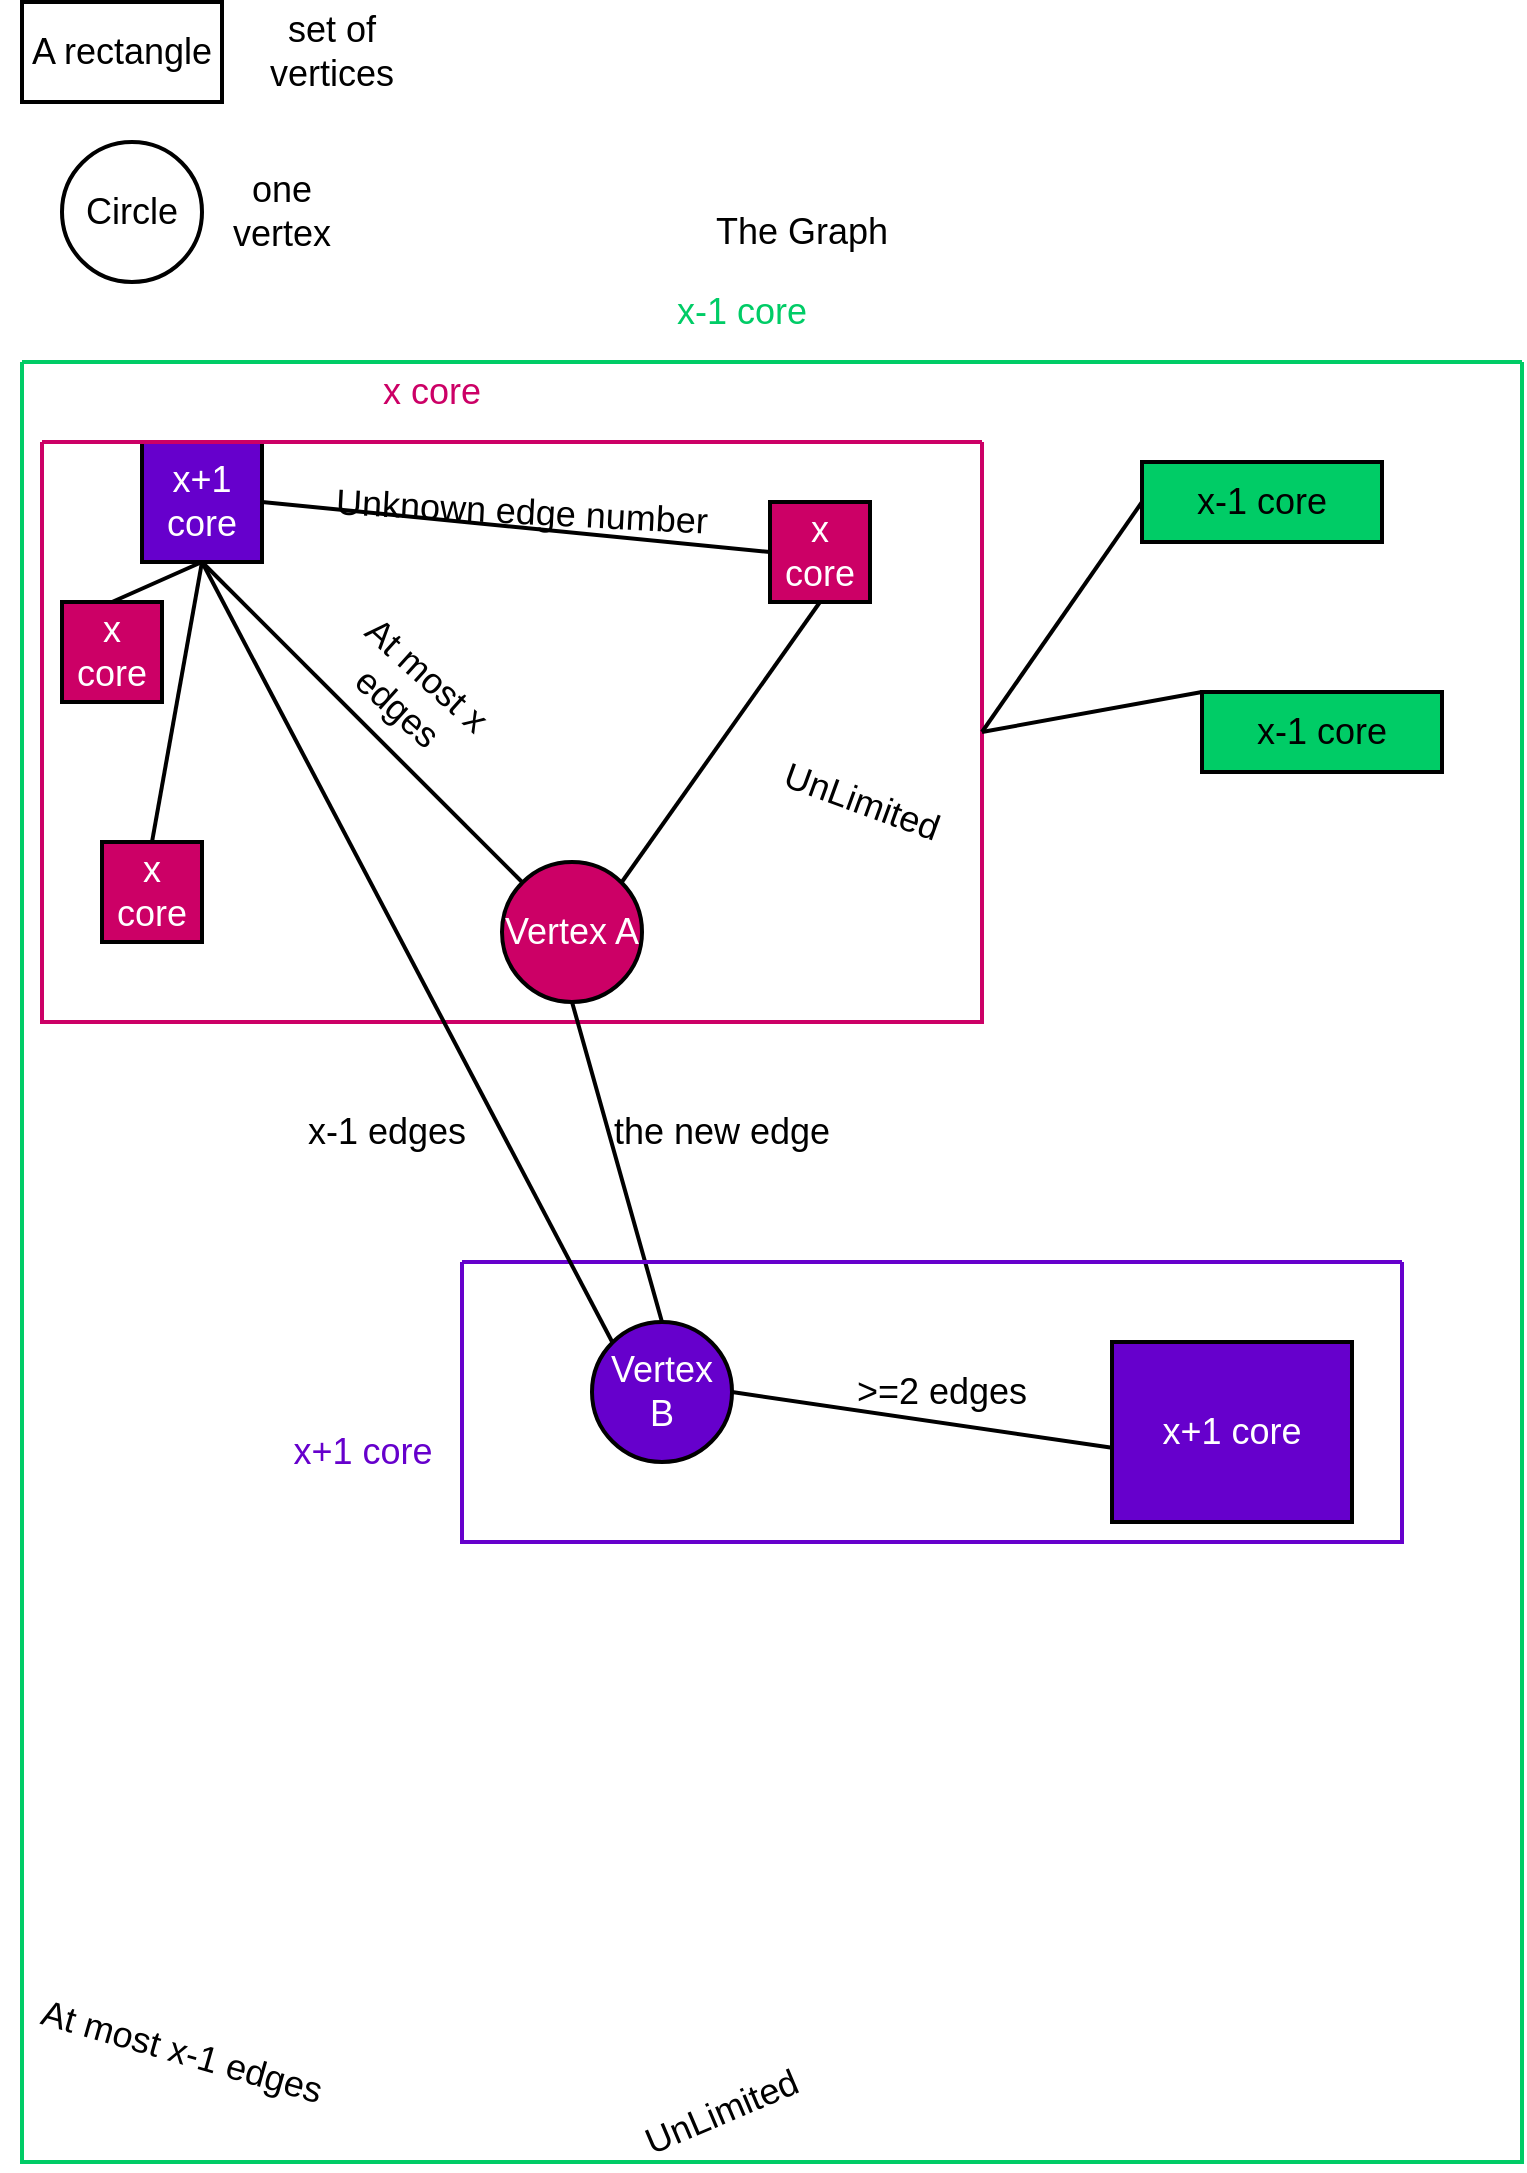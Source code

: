 <mxfile version="24.0.7" type="device">
  <diagram name="Page-1" id="81ZJ_dmNMtKdWWuBw5_j">
    <mxGraphModel dx="1117" dy="671" grid="1" gridSize="10" guides="1" tooltips="1" connect="1" arrows="1" fold="1" page="1" pageScale="1" pageWidth="827" pageHeight="1169" math="0" shadow="0">
      <root>
        <mxCell id="0" />
        <mxCell id="1" parent="0" />
        <mxCell id="C64z6q1H1fPUdhVZjdeV-1" value="A rectangle" style="rounded=0;whiteSpace=wrap;html=1;strokeWidth=2;fontSize=18;" parent="1" vertex="1">
          <mxGeometry x="30" y="20" width="100" height="50" as="geometry" />
        </mxCell>
        <mxCell id="C64z6q1H1fPUdhVZjdeV-2" value="set of vertices" style="text;html=1;align=center;verticalAlign=middle;whiteSpace=wrap;rounded=0;strokeWidth=2;fontSize=18;" parent="1" vertex="1">
          <mxGeometry x="130" y="30" width="110" height="30" as="geometry" />
        </mxCell>
        <mxCell id="C64z6q1H1fPUdhVZjdeV-3" value="Circle" style="ellipse;whiteSpace=wrap;html=1;aspect=fixed;strokeWidth=2;fontSize=18;" parent="1" vertex="1">
          <mxGeometry x="50" y="90" width="70" height="70" as="geometry" />
        </mxCell>
        <mxCell id="C64z6q1H1fPUdhVZjdeV-4" value="one vertex" style="text;html=1;align=center;verticalAlign=middle;whiteSpace=wrap;rounded=0;strokeWidth=2;fontSize=18;" parent="1" vertex="1">
          <mxGeometry x="130" y="110" width="60" height="30" as="geometry" />
        </mxCell>
        <mxCell id="C64z6q1H1fPUdhVZjdeV-6" value="x+1 core" style="whiteSpace=wrap;html=1;aspect=fixed;fillColor=#6600CC;fontColor=#FFFFFF;strokeWidth=2;fontSize=18;" parent="1" vertex="1">
          <mxGeometry x="90" y="240" width="60" height="60" as="geometry" />
        </mxCell>
        <mxCell id="C64z6q1H1fPUdhVZjdeV-7" value="The Graph" style="text;html=1;align=center;verticalAlign=middle;whiteSpace=wrap;rounded=0;strokeWidth=2;fontSize=18;" parent="1" vertex="1">
          <mxGeometry x="265" y="120" width="310" height="30" as="geometry" />
        </mxCell>
        <mxCell id="C64z6q1H1fPUdhVZjdeV-9" value="x core" style="text;html=1;align=center;verticalAlign=middle;whiteSpace=wrap;rounded=0;fontColor=#CC0066;strokeWidth=2;fontSize=18;" parent="1" vertex="1">
          <mxGeometry x="205" y="200" width="60" height="30" as="geometry" />
        </mxCell>
        <mxCell id="C64z6q1H1fPUdhVZjdeV-11" value="" style="endArrow=none;html=1;rounded=0;entryX=0;entryY=0.5;entryDx=0;entryDy=0;exitX=1;exitY=0.5;exitDx=0;exitDy=0;strokeWidth=2;fontSize=18;" parent="1" source="C64z6q1H1fPUdhVZjdeV-6" target="C64z6q1H1fPUdhVZjdeV-8" edge="1">
          <mxGeometry width="50" height="50" relative="1" as="geometry">
            <mxPoint x="160" y="330" as="sourcePoint" />
            <mxPoint x="210" y="280" as="targetPoint" />
          </mxGeometry>
        </mxCell>
        <mxCell id="C64z6q1H1fPUdhVZjdeV-18" value="" style="endArrow=none;html=1;rounded=0;entryX=0.5;entryY=1;entryDx=0;entryDy=0;strokeWidth=2;fontSize=18;" parent="1" source="C64z6q1H1fPUdhVZjdeV-10" target="C64z6q1H1fPUdhVZjdeV-6" edge="1">
          <mxGeometry width="50" height="50" relative="1" as="geometry">
            <mxPoint x="200" y="405" as="sourcePoint" />
            <mxPoint x="250" y="355" as="targetPoint" />
          </mxGeometry>
        </mxCell>
        <mxCell id="C64z6q1H1fPUdhVZjdeV-36" value="" style="endArrow=none;html=1;rounded=0;exitX=0.5;exitY=0;exitDx=0;exitDy=0;entryX=0.5;entryY=1;entryDx=0;entryDy=0;strokeWidth=2;fontSize=18;" parent="1" source="C64z6q1H1fPUdhVZjdeV-31" target="C64z6q1H1fPUdhVZjdeV-6" edge="1">
          <mxGeometry width="50" height="50" relative="1" as="geometry">
            <mxPoint x="90" y="400" as="sourcePoint" />
            <mxPoint x="140" y="350" as="targetPoint" />
          </mxGeometry>
        </mxCell>
        <mxCell id="C64z6q1H1fPUdhVZjdeV-37" value="" style="endArrow=none;html=1;rounded=0;exitX=0.5;exitY=0;exitDx=0;exitDy=0;strokeWidth=2;fontSize=18;" parent="1" source="C64z6q1H1fPUdhVZjdeV-32" edge="1">
          <mxGeometry width="50" height="50" relative="1" as="geometry">
            <mxPoint x="330" y="450" as="sourcePoint" />
            <mxPoint x="120" y="300" as="targetPoint" />
          </mxGeometry>
        </mxCell>
        <mxCell id="C64z6q1H1fPUdhVZjdeV-48" value="" style="swimlane;startSize=0;fontColor=#00CC66;strokeColor=#00CC66;strokeWidth=2;fontSize=18;" parent="1" vertex="1">
          <mxGeometry x="30" y="200" width="750" height="900" as="geometry" />
        </mxCell>
        <mxCell id="C64z6q1H1fPUdhVZjdeV-15" value="UnLimited" style="text;html=1;align=center;verticalAlign=middle;whiteSpace=wrap;rounded=0;rotation=20;strokeWidth=2;fontSize=18;" parent="C64z6q1H1fPUdhVZjdeV-48" vertex="1">
          <mxGeometry x="390" y="205" width="60" height="30" as="geometry" />
        </mxCell>
        <mxCell id="C64z6q1H1fPUdhVZjdeV-12" value="Unknown edge number" style="text;html=1;align=center;verticalAlign=middle;whiteSpace=wrap;rounded=0;rotation=3;strokeWidth=2;fontSize=18;" parent="C64z6q1H1fPUdhVZjdeV-48" vertex="1">
          <mxGeometry x="150" y="60" width="200" height="30" as="geometry" />
        </mxCell>
        <mxCell id="C64z6q1H1fPUdhVZjdeV-21" value="" style="swimlane;startSize=0;fillColor=#CC0066;gradientColor=none;swimlaneFillColor=none;strokeColor=#CC0066;strokeWidth=2;fontSize=18;" parent="C64z6q1H1fPUdhVZjdeV-48" vertex="1">
          <mxGeometry x="10" y="40" width="470" height="290" as="geometry">
            <mxRectangle x="50" y="230" width="50" height="40" as="alternateBounds" />
          </mxGeometry>
        </mxCell>
        <mxCell id="C64z6q1H1fPUdhVZjdeV-32" value="x core" style="whiteSpace=wrap;html=1;aspect=fixed;fillColor=#CC0066;fontColor=#ffffff;strokeWidth=2;fontSize=18;" parent="C64z6q1H1fPUdhVZjdeV-21" vertex="1">
          <mxGeometry x="30" y="200" width="50" height="50" as="geometry" />
        </mxCell>
        <mxCell id="C64z6q1H1fPUdhVZjdeV-31" value="x core" style="whiteSpace=wrap;html=1;aspect=fixed;fillColor=#CC0066;fontColor=#ffffff;strokeWidth=2;fontSize=18;" parent="C64z6q1H1fPUdhVZjdeV-21" vertex="1">
          <mxGeometry x="10" y="80" width="50" height="50" as="geometry" />
        </mxCell>
        <mxCell id="C64z6q1H1fPUdhVZjdeV-10" value="Vertex A" style="ellipse;whiteSpace=wrap;html=1;aspect=fixed;fillColor=#CC0066;fontColor=#ffffff;strokeWidth=2;fontSize=18;" parent="C64z6q1H1fPUdhVZjdeV-21" vertex="1">
          <mxGeometry x="230" y="210" width="70" height="70" as="geometry" />
        </mxCell>
        <mxCell id="C64z6q1H1fPUdhVZjdeV-8" value="x core" style="whiteSpace=wrap;html=1;aspect=fixed;fillColor=#CC0066;fontColor=#ffffff;strokeWidth=2;fontSize=18;" parent="C64z6q1H1fPUdhVZjdeV-21" vertex="1">
          <mxGeometry x="364" y="30" width="50" height="50" as="geometry" />
        </mxCell>
        <mxCell id="C64z6q1H1fPUdhVZjdeV-14" value="" style="endArrow=none;html=1;rounded=0;entryX=0.5;entryY=1;entryDx=0;entryDy=0;exitX=1;exitY=0;exitDx=0;exitDy=0;strokeWidth=2;fontSize=18;" parent="C64z6q1H1fPUdhVZjdeV-21" source="C64z6q1H1fPUdhVZjdeV-10" target="C64z6q1H1fPUdhVZjdeV-8" edge="1">
          <mxGeometry width="50" height="50" relative="1" as="geometry">
            <mxPoint x="200" y="220" as="sourcePoint" />
            <mxPoint x="250" y="170" as="targetPoint" />
          </mxGeometry>
        </mxCell>
        <mxCell id="C64z6q1H1fPUdhVZjdeV-19" value="At most x edges" style="text;html=1;align=center;verticalAlign=middle;whiteSpace=wrap;rounded=0;rotation=42;strokeWidth=2;fontSize=18;" parent="C64z6q1H1fPUdhVZjdeV-21" vertex="1">
          <mxGeometry x="130" y="110" width="110" height="30" as="geometry" />
        </mxCell>
        <mxCell id="C64z6q1H1fPUdhVZjdeV-38" value="x-1 core" style="rounded=0;whiteSpace=wrap;html=1;fontColor=default;strokeColor=default;fillColor=#00CC66;strokeWidth=2;fontSize=18;" parent="C64z6q1H1fPUdhVZjdeV-48" vertex="1">
          <mxGeometry x="560" y="50" width="120" height="40" as="geometry" />
        </mxCell>
        <mxCell id="C64z6q1H1fPUdhVZjdeV-41" value="" style="endArrow=none;html=1;rounded=0;entryX=0;entryY=0.5;entryDx=0;entryDy=0;exitX=1;exitY=0.5;exitDx=0;exitDy=0;strokeWidth=2;fontSize=18;" parent="C64z6q1H1fPUdhVZjdeV-48" source="C64z6q1H1fPUdhVZjdeV-21" target="C64z6q1H1fPUdhVZjdeV-38" edge="1">
          <mxGeometry width="50" height="50" relative="1" as="geometry">
            <mxPoint x="300" y="260" as="sourcePoint" />
            <mxPoint x="350" y="210" as="targetPoint" />
          </mxGeometry>
        </mxCell>
        <mxCell id="C64z6q1H1fPUdhVZjdeV-39" value="x-1 core" style="rounded=0;whiteSpace=wrap;html=1;fontColor=default;strokeColor=default;fillColor=#00CC66;strokeWidth=2;fontSize=18;" parent="C64z6q1H1fPUdhVZjdeV-48" vertex="1">
          <mxGeometry x="590" y="165" width="120" height="40" as="geometry" />
        </mxCell>
        <mxCell id="C64z6q1H1fPUdhVZjdeV-42" value="" style="endArrow=none;html=1;rounded=0;entryX=1;entryY=0.5;entryDx=0;entryDy=0;exitX=0;exitY=0;exitDx=0;exitDy=0;strokeWidth=2;fontSize=18;" parent="C64z6q1H1fPUdhVZjdeV-48" source="C64z6q1H1fPUdhVZjdeV-39" target="C64z6q1H1fPUdhVZjdeV-21" edge="1">
          <mxGeometry width="50" height="50" relative="1" as="geometry">
            <mxPoint x="300" y="260" as="sourcePoint" />
            <mxPoint x="350" y="210" as="targetPoint" />
          </mxGeometry>
        </mxCell>
        <mxCell id="C64z6q1H1fPUdhVZjdeV-22" value="Vertex B" style="ellipse;whiteSpace=wrap;html=1;aspect=fixed;fillColor=#6600CC;strokeWidth=2;fontSize=18;fontColor=#FFFFFF;" parent="C64z6q1H1fPUdhVZjdeV-48" vertex="1">
          <mxGeometry x="285" y="480" width="70" height="70" as="geometry" />
        </mxCell>
        <mxCell id="NEUQrIh-zV1gdVTIWll6-2" value="x-1 edges" style="text;html=1;align=center;verticalAlign=middle;whiteSpace=wrap;rounded=0;strokeWidth=2;fontSize=18;" vertex="1" parent="C64z6q1H1fPUdhVZjdeV-48">
          <mxGeometry x="125" y="370" width="115" height="30" as="geometry" />
        </mxCell>
        <mxCell id="NEUQrIh-zV1gdVTIWll6-3" value="" style="endArrow=none;html=1;rounded=0;exitX=0.5;exitY=0;exitDx=0;exitDy=0;entryX=0.5;entryY=1;entryDx=0;entryDy=0;strokeWidth=2;fontSize=18;" edge="1" parent="C64z6q1H1fPUdhVZjdeV-48" source="C64z6q1H1fPUdhVZjdeV-22" target="C64z6q1H1fPUdhVZjdeV-10">
          <mxGeometry width="50" height="50" relative="1" as="geometry">
            <mxPoint x="410" y="530" as="sourcePoint" />
            <mxPoint x="460" y="480" as="targetPoint" />
          </mxGeometry>
        </mxCell>
        <mxCell id="NEUQrIh-zV1gdVTIWll6-4" value="the new edge" style="text;html=1;align=center;verticalAlign=middle;whiteSpace=wrap;rounded=0;strokeWidth=2;fontSize=18;" vertex="1" parent="C64z6q1H1fPUdhVZjdeV-48">
          <mxGeometry x="285" y="370" width="130" height="30" as="geometry" />
        </mxCell>
        <mxCell id="NEUQrIh-zV1gdVTIWll6-9" value="&lt;font style=&quot;font-size: 18px;&quot;&gt;&amp;gt;=2 edges&lt;/font&gt;" style="text;html=1;align=center;verticalAlign=middle;whiteSpace=wrap;rounded=0;" vertex="1" parent="C64z6q1H1fPUdhVZjdeV-48">
          <mxGeometry x="400" y="500" width="120" height="30" as="geometry" />
        </mxCell>
        <mxCell id="NEUQrIh-zV1gdVTIWll6-14" value="&lt;font color=&quot;#6600cc&quot; style=&quot;font-size: 18px;&quot;&gt;x+1 core&lt;/font&gt;" style="text;html=1;align=center;verticalAlign=middle;resizable=0;points=[];autosize=1;strokeColor=none;fillColor=none;" vertex="1" parent="C64z6q1H1fPUdhVZjdeV-48">
          <mxGeometry x="125" y="525" width="90" height="40" as="geometry" />
        </mxCell>
        <mxCell id="C64z6q1H1fPUdhVZjdeV-50" value="&lt;font style=&quot;font-size: 18px;&quot; color=&quot;#00cc66&quot;&gt;x-1 core&lt;/font&gt;" style="text;html=1;align=center;verticalAlign=middle;whiteSpace=wrap;rounded=0;fontSize=18;strokeWidth=2;" parent="1" vertex="1">
          <mxGeometry x="310" y="160" width="160" height="30" as="geometry" />
        </mxCell>
        <mxCell id="C64z6q1H1fPUdhVZjdeV-28" value="At most x-1 edges" style="text;html=1;align=center;verticalAlign=middle;whiteSpace=wrap;rounded=0;rotation=16;strokeWidth=2;fontSize=18;" parent="1" vertex="1">
          <mxGeometry x="20" y="1030" width="180" height="30" as="geometry" />
        </mxCell>
        <mxCell id="C64z6q1H1fPUdhVZjdeV-29" value="UnLimited" style="text;html=1;align=center;verticalAlign=middle;whiteSpace=wrap;rounded=0;rotation=-23;strokeWidth=2;fontSize=18;" parent="1" vertex="1">
          <mxGeometry x="340" y="1060" width="80" height="30" as="geometry" />
        </mxCell>
        <mxCell id="NEUQrIh-zV1gdVTIWll6-13" value="" style="swimlane;startSize=0;strokeWidth=2;strokeColor=#6600CC;" vertex="1" parent="1">
          <mxGeometry x="250" y="650" width="470" height="140" as="geometry" />
        </mxCell>
        <mxCell id="NEUQrIh-zV1gdVTIWll6-5" value="x+1 core" style="rounded=0;whiteSpace=wrap;html=1;strokeWidth=2;fontSize=18;fillColor=#6600cc;fontColor=#FFFFFF;" vertex="1" parent="NEUQrIh-zV1gdVTIWll6-13">
          <mxGeometry x="325" y="40" width="120" height="90" as="geometry" />
        </mxCell>
        <mxCell id="NEUQrIh-zV1gdVTIWll6-7" value="" style="endArrow=none;html=1;rounded=0;entryX=-0.007;entryY=0.586;entryDx=0;entryDy=0;entryPerimeter=0;exitX=1;exitY=0.5;exitDx=0;exitDy=0;strokeWidth=2;" edge="1" parent="1" source="C64z6q1H1fPUdhVZjdeV-22" target="NEUQrIh-zV1gdVTIWll6-5">
          <mxGeometry width="50" height="50" relative="1" as="geometry">
            <mxPoint x="340" y="690" as="sourcePoint" />
            <mxPoint x="390" y="640" as="targetPoint" />
          </mxGeometry>
        </mxCell>
        <mxCell id="C64z6q1H1fPUdhVZjdeV-27" value="" style="endArrow=none;html=1;rounded=0;exitX=0;exitY=0;exitDx=0;exitDy=0;entryX=0.5;entryY=1;entryDx=0;entryDy=0;strokeWidth=2;fontSize=18;" parent="1" source="C64z6q1H1fPUdhVZjdeV-22" target="C64z6q1H1fPUdhVZjdeV-6" edge="1">
          <mxGeometry width="50" height="50" relative="1" as="geometry">
            <mxPoint x="140" y="600" as="sourcePoint" />
            <mxPoint x="190" y="550" as="targetPoint" />
          </mxGeometry>
        </mxCell>
      </root>
    </mxGraphModel>
  </diagram>
</mxfile>
